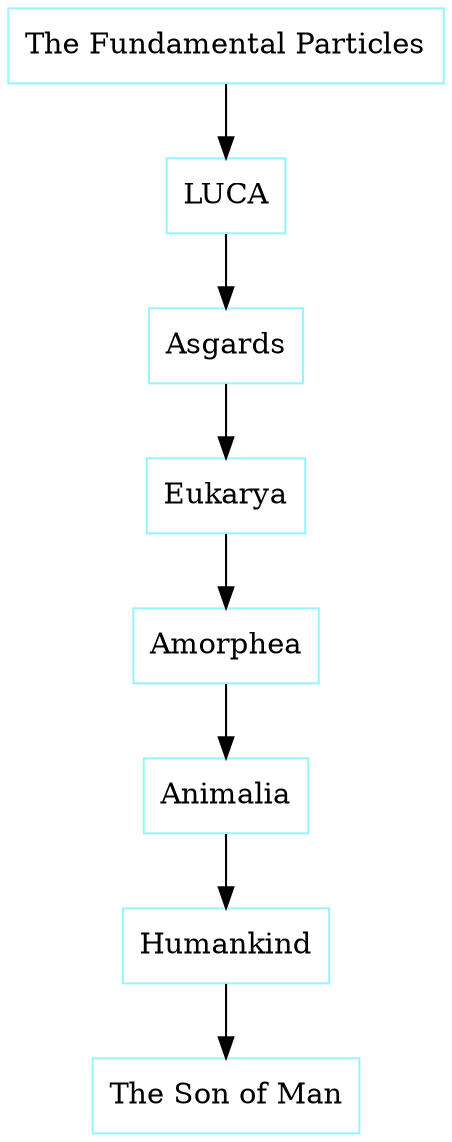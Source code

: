 digraph D {
"The Fundamental Particles" [shape=box, color = cadetblue1]
"LUCA" [shape=box, color = cadetblue1]
"Asgards" [shape=box, color = cadetblue1]
"Eukarya" [shape=box, color = cadetblue1]
"Amorphea" [shape=box, color = cadetblue1]
"Animalia" [shape=box, color = cadetblue1]
"Humankind" [shape=box, color = cadetblue1]
"The Son of Man" [shape=box, color = cadetblue1]
"Humankind" -> "The Son of Man" [penwidth=1]
"Animalia" -> "Humankind" [penwidth=1]
"Amorphea" -> "Animalia" [penwidth=1]
"Eukarya" -> "Amorphea" [penwidth=1]
"Asgards" -> "Eukarya" [penwidth=1]
"LUCA" -> "Asgards" [penwidth=1]
"The Fundamental Particles" -> "LUCA" [penwidth=1]
}